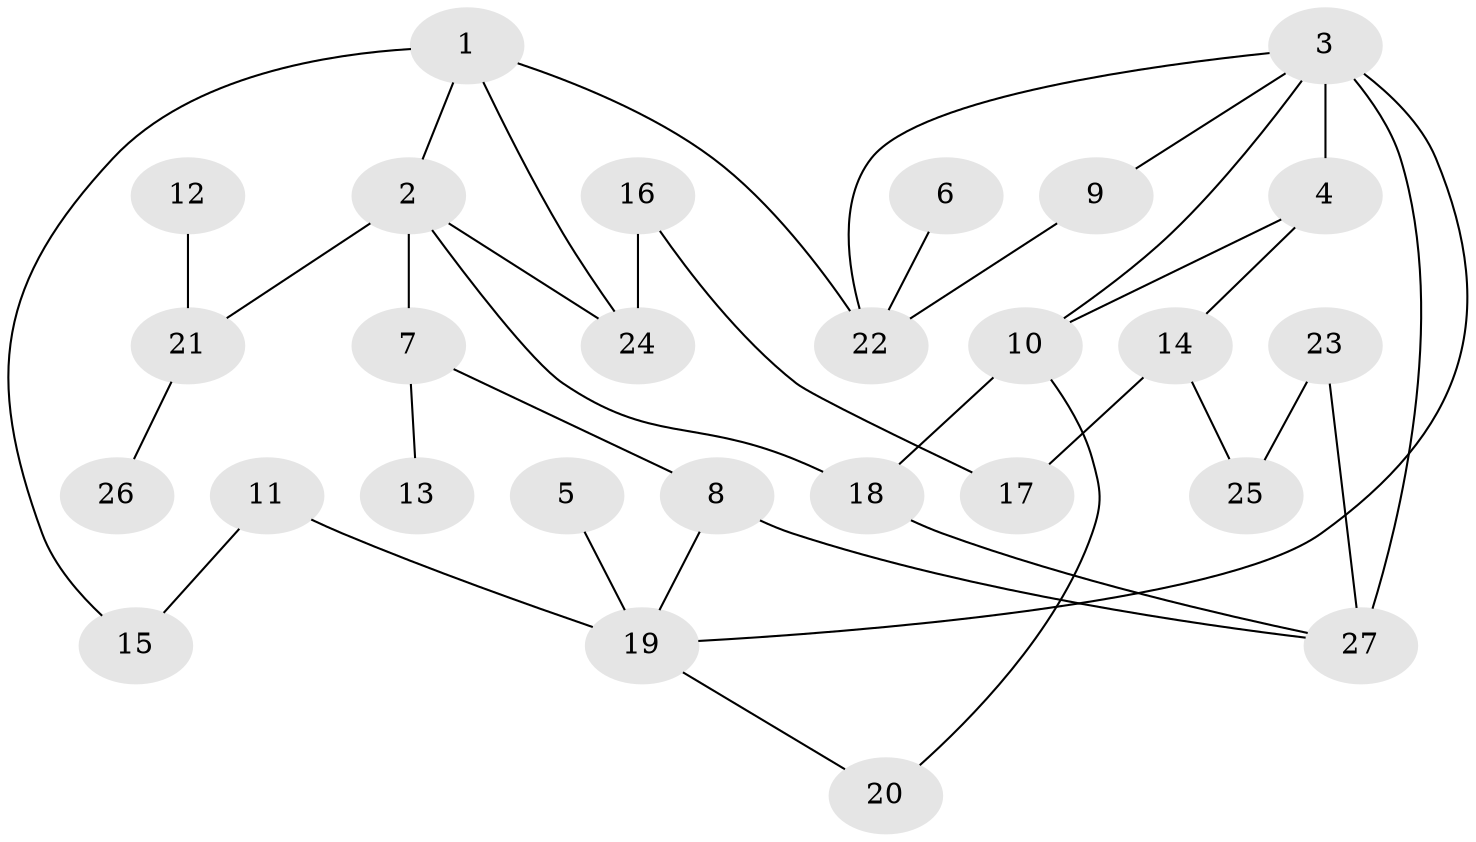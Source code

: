 // original degree distribution, {6: 0.07547169811320754, 4: 0.09433962264150944, 3: 0.24528301886792453, 2: 0.2641509433962264, 1: 0.3018867924528302, 5: 0.018867924528301886}
// Generated by graph-tools (version 1.1) at 2025/01/03/09/25 03:01:09]
// undirected, 27 vertices, 37 edges
graph export_dot {
graph [start="1"]
  node [color=gray90,style=filled];
  1;
  2;
  3;
  4;
  5;
  6;
  7;
  8;
  9;
  10;
  11;
  12;
  13;
  14;
  15;
  16;
  17;
  18;
  19;
  20;
  21;
  22;
  23;
  24;
  25;
  26;
  27;
  1 -- 2 [weight=1.0];
  1 -- 15 [weight=1.0];
  1 -- 22 [weight=1.0];
  1 -- 24 [weight=1.0];
  2 -- 7 [weight=1.0];
  2 -- 18 [weight=1.0];
  2 -- 21 [weight=1.0];
  2 -- 24 [weight=1.0];
  3 -- 4 [weight=1.0];
  3 -- 9 [weight=1.0];
  3 -- 10 [weight=1.0];
  3 -- 19 [weight=1.0];
  3 -- 22 [weight=1.0];
  3 -- 27 [weight=2.0];
  4 -- 10 [weight=1.0];
  4 -- 14 [weight=1.0];
  5 -- 19 [weight=1.0];
  6 -- 22 [weight=1.0];
  7 -- 8 [weight=1.0];
  7 -- 13 [weight=1.0];
  8 -- 19 [weight=1.0];
  8 -- 27 [weight=1.0];
  9 -- 22 [weight=1.0];
  10 -- 18 [weight=1.0];
  10 -- 20 [weight=1.0];
  11 -- 15 [weight=1.0];
  11 -- 19 [weight=2.0];
  12 -- 21 [weight=1.0];
  14 -- 17 [weight=1.0];
  14 -- 25 [weight=1.0];
  16 -- 17 [weight=1.0];
  16 -- 24 [weight=1.0];
  18 -- 27 [weight=1.0];
  19 -- 20 [weight=1.0];
  21 -- 26 [weight=1.0];
  23 -- 25 [weight=1.0];
  23 -- 27 [weight=1.0];
}
